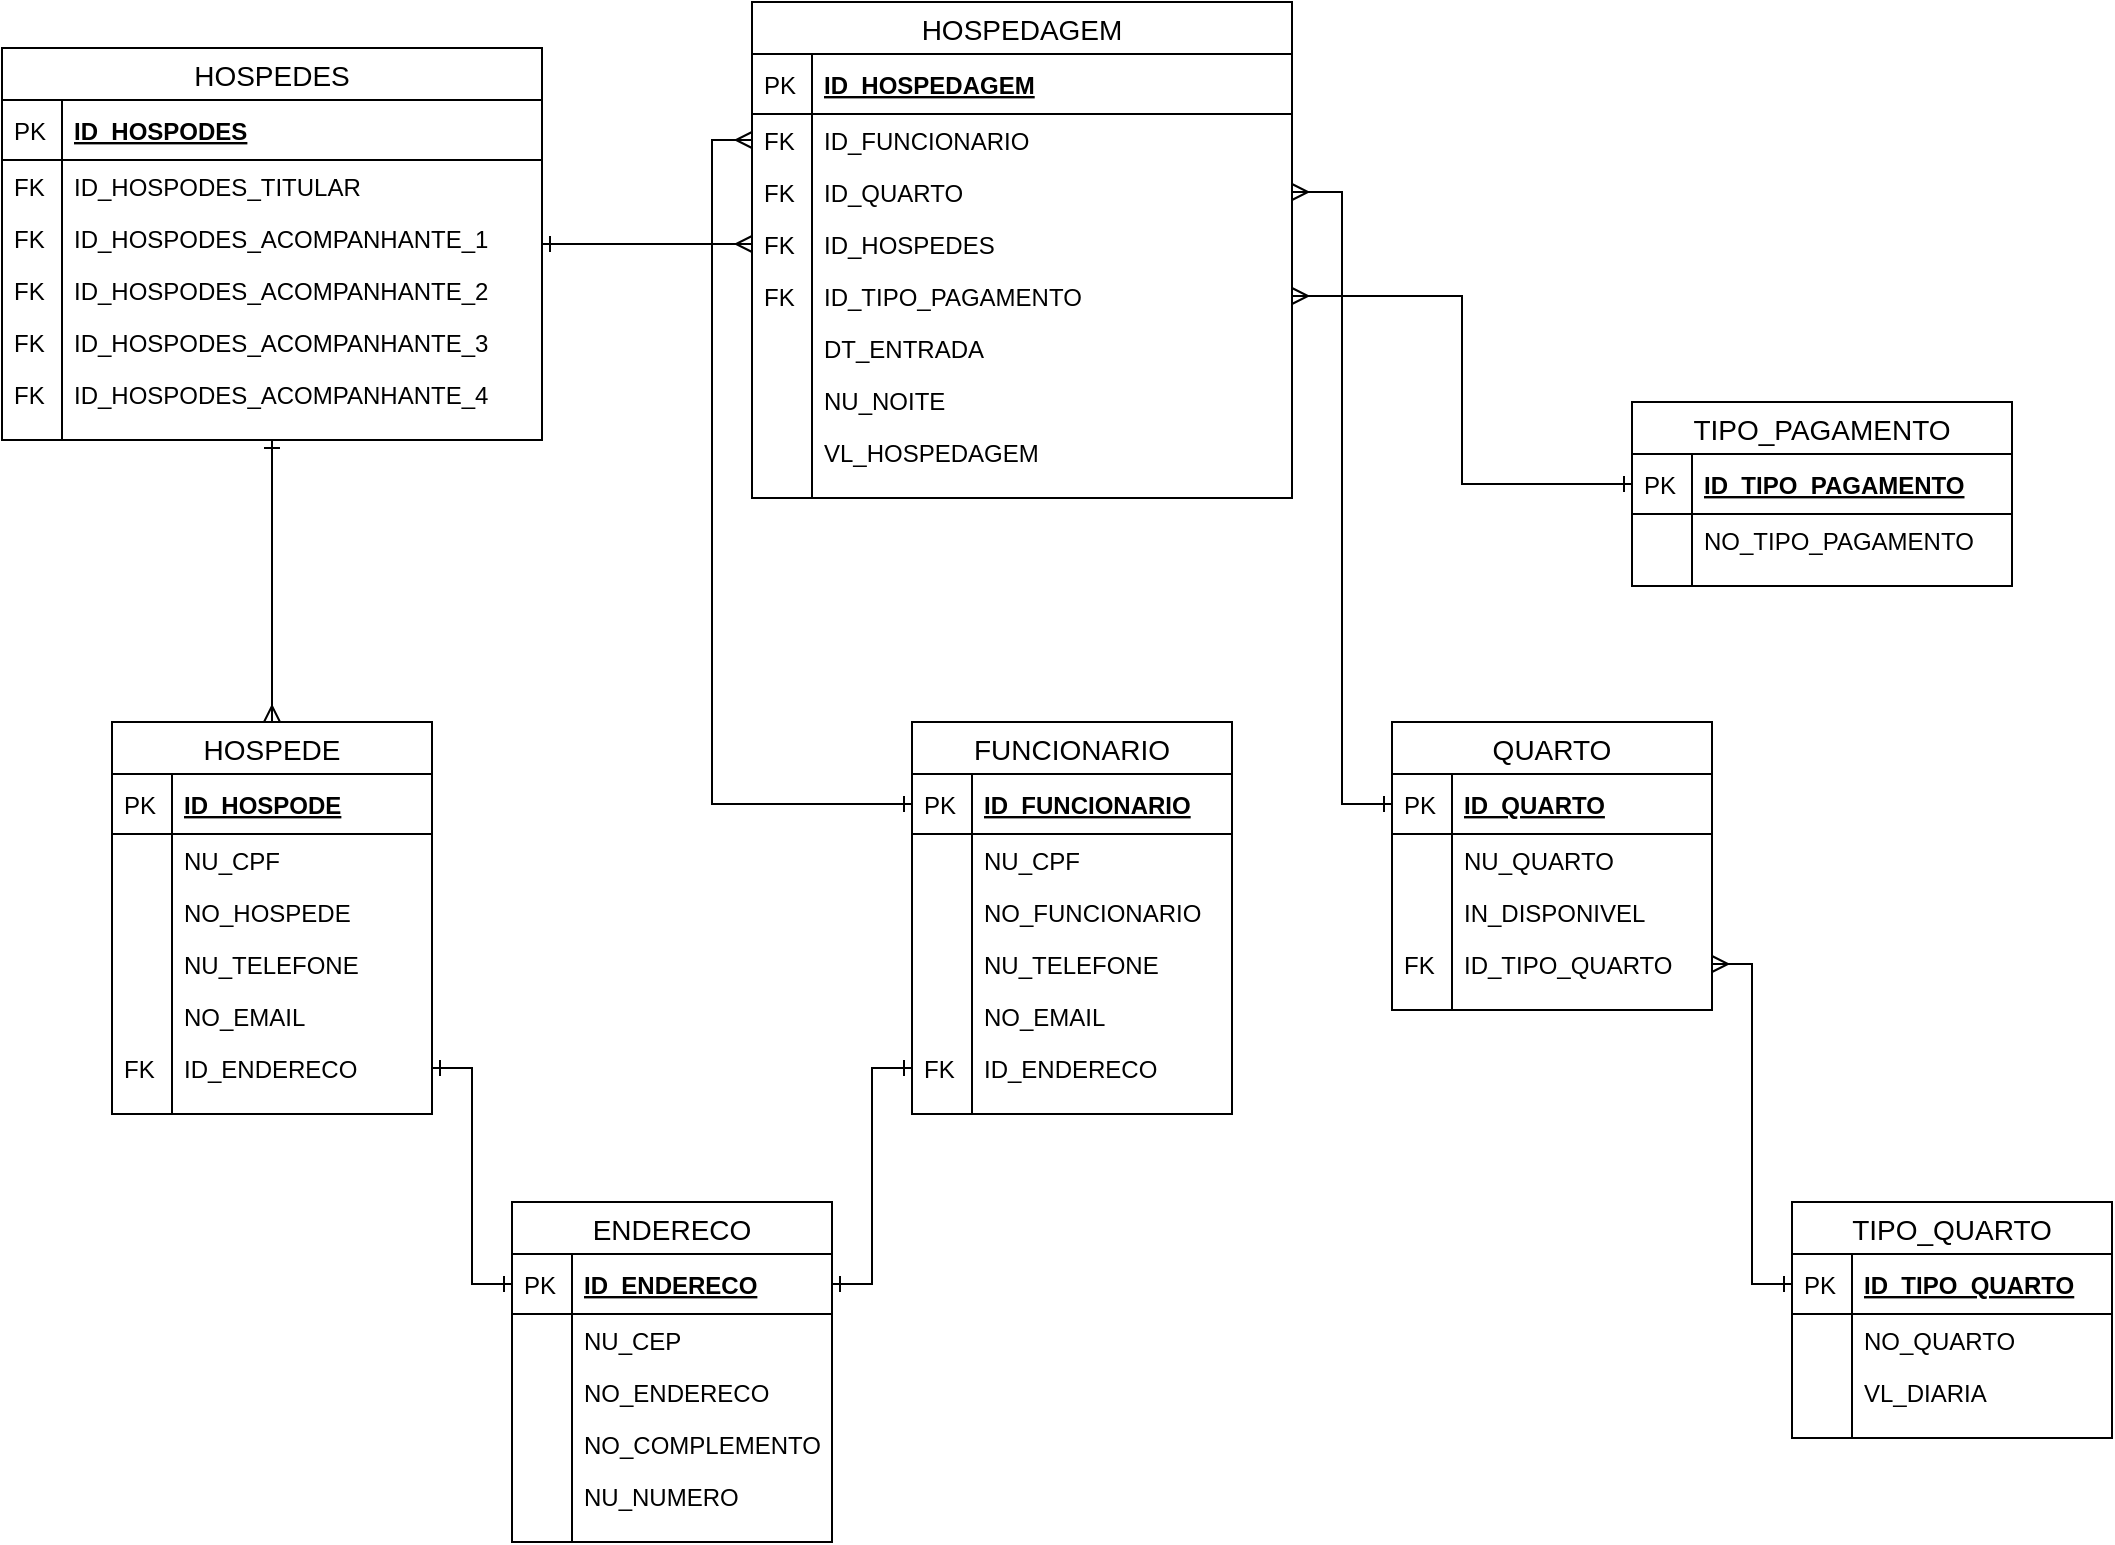 <mxfile version="13.0.3" type="device"><diagram id="HVE3qdE3xw3z9LA82dZa" name="Page-1"><mxGraphModel dx="1736" dy="928" grid="1" gridSize="10" guides="1" tooltips="1" connect="1" arrows="1" fold="1" page="1" pageScale="1" pageWidth="850" pageHeight="1100" math="0" shadow="0"><root><mxCell id="0"/><mxCell id="1" parent="0"/><mxCell id="iO3ASUGDm-FkQoOkKTJj-44" style="edgeStyle=orthogonalEdgeStyle;rounded=0;orthogonalLoop=1;jettySize=auto;html=1;entryX=0;entryY=0.5;entryDx=0;entryDy=0;startArrow=ERone;startFill=0;endArrow=ERone;endFill=0;" edge="1" parent="1" source="iO3ASUGDm-FkQoOkKTJj-10" target="iO3ASUGDm-FkQoOkKTJj-32"><mxGeometry relative="1" as="geometry"/></mxCell><mxCell id="iO3ASUGDm-FkQoOkKTJj-45" style="edgeStyle=orthogonalEdgeStyle;rounded=0;orthogonalLoop=1;jettySize=auto;html=1;entryX=1;entryY=0.5;entryDx=0;entryDy=0;startArrow=ERone;startFill=0;endArrow=ERone;endFill=0;" edge="1" parent="1" source="iO3ASUGDm-FkQoOkKTJj-23" target="iO3ASUGDm-FkQoOkKTJj-32"><mxGeometry relative="1" as="geometry"/></mxCell><mxCell id="iO3ASUGDm-FkQoOkKTJj-66" style="edgeStyle=orthogonalEdgeStyle;rounded=0;orthogonalLoop=1;jettySize=auto;html=1;entryX=1;entryY=0.5;entryDx=0;entryDy=0;startArrow=ERone;startFill=0;endArrow=ERmany;endFill=0;" edge="1" parent="1" source="iO3ASUGDm-FkQoOkKTJj-58" target="iO3ASUGDm-FkQoOkKTJj-53"><mxGeometry relative="1" as="geometry"/></mxCell><mxCell id="iO3ASUGDm-FkQoOkKTJj-114" style="edgeStyle=orthogonalEdgeStyle;rounded=0;orthogonalLoop=1;jettySize=auto;html=1;entryX=1;entryY=0.5;entryDx=0;entryDy=0;startArrow=ERone;startFill=0;endArrow=ERmany;endFill=0;" edge="1" parent="1" source="iO3ASUGDm-FkQoOkKTJj-68" target="iO3ASUGDm-FkQoOkKTJj-102"><mxGeometry relative="1" as="geometry"/></mxCell><mxCell id="iO3ASUGDm-FkQoOkKTJj-115" style="edgeStyle=orthogonalEdgeStyle;rounded=0;orthogonalLoop=1;jettySize=auto;html=1;entryX=1;entryY=0.5;entryDx=0;entryDy=0;startArrow=ERone;startFill=0;endArrow=ERmany;endFill=0;" edge="1" parent="1" source="iO3ASUGDm-FkQoOkKTJj-47" target="iO3ASUGDm-FkQoOkKTJj-98"><mxGeometry relative="1" as="geometry"/></mxCell><mxCell id="iO3ASUGDm-FkQoOkKTJj-116" style="edgeStyle=orthogonalEdgeStyle;rounded=0;orthogonalLoop=1;jettySize=auto;html=1;entryX=0;entryY=0.5;entryDx=0;entryDy=0;startArrow=ERone;startFill=0;endArrow=ERmany;endFill=0;" edge="1" parent="1" source="iO3ASUGDm-FkQoOkKTJj-15" target="iO3ASUGDm-FkQoOkKTJj-96"><mxGeometry relative="1" as="geometry"/></mxCell><mxCell id="iO3ASUGDm-FkQoOkKTJj-118" style="edgeStyle=orthogonalEdgeStyle;rounded=0;orthogonalLoop=1;jettySize=auto;html=1;entryX=0.5;entryY=0;entryDx=0;entryDy=0;startArrow=ERone;startFill=0;endArrow=ERmany;endFill=0;" edge="1" parent="1" source="iO3ASUGDm-FkQoOkKTJj-76" target="iO3ASUGDm-FkQoOkKTJj-1"><mxGeometry relative="1" as="geometry"/></mxCell><mxCell id="iO3ASUGDm-FkQoOkKTJj-119" style="edgeStyle=orthogonalEdgeStyle;rounded=0;orthogonalLoop=1;jettySize=auto;html=1;entryX=0;entryY=0.5;entryDx=0;entryDy=0;startArrow=ERone;startFill=0;endArrow=ERmany;endFill=0;" edge="1" parent="1" source="iO3ASUGDm-FkQoOkKTJj-76" target="iO3ASUGDm-FkQoOkKTJj-100"><mxGeometry relative="1" as="geometry"/></mxCell><mxCell id="iO3ASUGDm-FkQoOkKTJj-1" value="HOSPEDE" style="swimlane;fontStyle=0;childLayout=stackLayout;horizontal=1;startSize=26;horizontalStack=0;resizeParent=1;resizeParentMax=0;resizeLast=0;collapsible=1;marginBottom=0;align=center;fontSize=14;" vertex="1" parent="1"><mxGeometry x="160" y="440" width="160" height="196" as="geometry"/></mxCell><mxCell id="iO3ASUGDm-FkQoOkKTJj-2" value="ID_HOSPODE" style="shape=partialRectangle;top=0;left=0;right=0;bottom=1;align=left;verticalAlign=middle;fillColor=none;spacingLeft=34;spacingRight=4;overflow=hidden;rotatable=0;points=[[0,0.5],[1,0.5]];portConstraint=eastwest;dropTarget=0;fontStyle=5;fontSize=12;" vertex="1" parent="iO3ASUGDm-FkQoOkKTJj-1"><mxGeometry y="26" width="160" height="30" as="geometry"/></mxCell><mxCell id="iO3ASUGDm-FkQoOkKTJj-3" value="PK" style="shape=partialRectangle;top=0;left=0;bottom=0;fillColor=none;align=left;verticalAlign=middle;spacingLeft=4;spacingRight=4;overflow=hidden;rotatable=0;points=[];portConstraint=eastwest;part=1;fontSize=12;" vertex="1" connectable="0" parent="iO3ASUGDm-FkQoOkKTJj-2"><mxGeometry width="30" height="30" as="geometry"/></mxCell><mxCell id="iO3ASUGDm-FkQoOkKTJj-4" value="NU_CPF" style="shape=partialRectangle;top=0;left=0;right=0;bottom=0;align=left;verticalAlign=top;fillColor=none;spacingLeft=34;spacingRight=4;overflow=hidden;rotatable=0;points=[[0,0.5],[1,0.5]];portConstraint=eastwest;dropTarget=0;fontSize=12;" vertex="1" parent="iO3ASUGDm-FkQoOkKTJj-1"><mxGeometry y="56" width="160" height="26" as="geometry"/></mxCell><mxCell id="iO3ASUGDm-FkQoOkKTJj-5" value="" style="shape=partialRectangle;top=0;left=0;bottom=0;fillColor=none;align=left;verticalAlign=top;spacingLeft=4;spacingRight=4;overflow=hidden;rotatable=0;points=[];portConstraint=eastwest;part=1;fontSize=12;" vertex="1" connectable="0" parent="iO3ASUGDm-FkQoOkKTJj-4"><mxGeometry width="30" height="26" as="geometry"/></mxCell><mxCell id="iO3ASUGDm-FkQoOkKTJj-6" value="NO_HOSPEDE" style="shape=partialRectangle;top=0;left=0;right=0;bottom=0;align=left;verticalAlign=top;fillColor=none;spacingLeft=34;spacingRight=4;overflow=hidden;rotatable=0;points=[[0,0.5],[1,0.5]];portConstraint=eastwest;dropTarget=0;fontSize=12;" vertex="1" parent="iO3ASUGDm-FkQoOkKTJj-1"><mxGeometry y="82" width="160" height="26" as="geometry"/></mxCell><mxCell id="iO3ASUGDm-FkQoOkKTJj-7" value="" style="shape=partialRectangle;top=0;left=0;bottom=0;fillColor=none;align=left;verticalAlign=top;spacingLeft=4;spacingRight=4;overflow=hidden;rotatable=0;points=[];portConstraint=eastwest;part=1;fontSize=12;" vertex="1" connectable="0" parent="iO3ASUGDm-FkQoOkKTJj-6"><mxGeometry width="30" height="26" as="geometry"/></mxCell><mxCell id="iO3ASUGDm-FkQoOkKTJj-29" value="NU_TELEFONE" style="shape=partialRectangle;top=0;left=0;right=0;bottom=0;align=left;verticalAlign=top;fillColor=none;spacingLeft=34;spacingRight=4;overflow=hidden;rotatable=0;points=[[0,0.5],[1,0.5]];portConstraint=eastwest;dropTarget=0;fontSize=12;" vertex="1" parent="iO3ASUGDm-FkQoOkKTJj-1"><mxGeometry y="108" width="160" height="26" as="geometry"/></mxCell><mxCell id="iO3ASUGDm-FkQoOkKTJj-30" value="" style="shape=partialRectangle;top=0;left=0;bottom=0;fillColor=none;align=left;verticalAlign=top;spacingLeft=4;spacingRight=4;overflow=hidden;rotatable=0;points=[];portConstraint=eastwest;part=1;fontSize=12;" vertex="1" connectable="0" parent="iO3ASUGDm-FkQoOkKTJj-29"><mxGeometry width="30" height="26" as="geometry"/></mxCell><mxCell id="TRBz-5gG5dwXx5Vcr6Ji-63" value="NO_EMAIL&#10;" style="shape=partialRectangle;top=0;left=0;right=0;bottom=0;align=left;verticalAlign=top;fillColor=none;spacingLeft=34;spacingRight=4;overflow=hidden;rotatable=0;points=[[0,0.5],[1,0.5]];portConstraint=eastwest;dropTarget=0;fontSize=12;" parent="iO3ASUGDm-FkQoOkKTJj-1" vertex="1"><mxGeometry y="134" width="160" height="26" as="geometry"/></mxCell><mxCell id="TRBz-5gG5dwXx5Vcr6Ji-64" value="" style="shape=partialRectangle;top=0;left=0;bottom=0;fillColor=none;align=left;verticalAlign=top;spacingLeft=4;spacingRight=4;overflow=hidden;rotatable=0;points=[];portConstraint=eastwest;part=1;fontSize=12;" parent="TRBz-5gG5dwXx5Vcr6Ji-63" vertex="1" connectable="0"><mxGeometry width="30" height="26" as="geometry"/></mxCell><mxCell id="iO3ASUGDm-FkQoOkKTJj-10" value="ID_ENDERECO" style="shape=partialRectangle;top=0;left=0;right=0;bottom=0;align=left;verticalAlign=top;fillColor=none;spacingLeft=34;spacingRight=4;overflow=hidden;rotatable=0;points=[[0,0.5],[1,0.5]];portConstraint=eastwest;dropTarget=0;fontSize=12;" vertex="1" parent="iO3ASUGDm-FkQoOkKTJj-1"><mxGeometry y="160" width="160" height="26" as="geometry"/></mxCell><mxCell id="iO3ASUGDm-FkQoOkKTJj-11" value="FK" style="shape=partialRectangle;top=0;left=0;bottom=0;fillColor=none;align=left;verticalAlign=top;spacingLeft=4;spacingRight=4;overflow=hidden;rotatable=0;points=[];portConstraint=eastwest;part=1;fontSize=12;" vertex="1" connectable="0" parent="iO3ASUGDm-FkQoOkKTJj-10"><mxGeometry width="30" height="26" as="geometry"/></mxCell><mxCell id="iO3ASUGDm-FkQoOkKTJj-12" value="" style="shape=partialRectangle;top=0;left=0;right=0;bottom=0;align=left;verticalAlign=top;fillColor=none;spacingLeft=34;spacingRight=4;overflow=hidden;rotatable=0;points=[[0,0.5],[1,0.5]];portConstraint=eastwest;dropTarget=0;fontSize=12;" vertex="1" parent="iO3ASUGDm-FkQoOkKTJj-1"><mxGeometry y="186" width="160" height="10" as="geometry"/></mxCell><mxCell id="iO3ASUGDm-FkQoOkKTJj-13" value="" style="shape=partialRectangle;top=0;left=0;bottom=0;fillColor=none;align=left;verticalAlign=top;spacingLeft=4;spacingRight=4;overflow=hidden;rotatable=0;points=[];portConstraint=eastwest;part=1;fontSize=12;" vertex="1" connectable="0" parent="iO3ASUGDm-FkQoOkKTJj-12"><mxGeometry width="30" height="10" as="geometry"/></mxCell><mxCell id="iO3ASUGDm-FkQoOkKTJj-31" value="ENDERECO" style="swimlane;fontStyle=0;childLayout=stackLayout;horizontal=1;startSize=26;horizontalStack=0;resizeParent=1;resizeParentMax=0;resizeLast=0;collapsible=1;marginBottom=0;align=center;fontSize=14;" vertex="1" parent="1"><mxGeometry x="360" y="680" width="160" height="170" as="geometry"/></mxCell><mxCell id="iO3ASUGDm-FkQoOkKTJj-32" value="ID_ENDERECO" style="shape=partialRectangle;top=0;left=0;right=0;bottom=1;align=left;verticalAlign=middle;fillColor=none;spacingLeft=34;spacingRight=4;overflow=hidden;rotatable=0;points=[[0,0.5],[1,0.5]];portConstraint=eastwest;dropTarget=0;fontStyle=5;fontSize=12;" vertex="1" parent="iO3ASUGDm-FkQoOkKTJj-31"><mxGeometry y="26" width="160" height="30" as="geometry"/></mxCell><mxCell id="iO3ASUGDm-FkQoOkKTJj-33" value="PK" style="shape=partialRectangle;top=0;left=0;bottom=0;fillColor=none;align=left;verticalAlign=middle;spacingLeft=4;spacingRight=4;overflow=hidden;rotatable=0;points=[];portConstraint=eastwest;part=1;fontSize=12;" vertex="1" connectable="0" parent="iO3ASUGDm-FkQoOkKTJj-32"><mxGeometry width="30" height="30" as="geometry"/></mxCell><mxCell id="iO3ASUGDm-FkQoOkKTJj-34" value="NU_CEP" style="shape=partialRectangle;top=0;left=0;right=0;bottom=0;align=left;verticalAlign=top;fillColor=none;spacingLeft=34;spacingRight=4;overflow=hidden;rotatable=0;points=[[0,0.5],[1,0.5]];portConstraint=eastwest;dropTarget=0;fontSize=12;" vertex="1" parent="iO3ASUGDm-FkQoOkKTJj-31"><mxGeometry y="56" width="160" height="26" as="geometry"/></mxCell><mxCell id="iO3ASUGDm-FkQoOkKTJj-35" value="" style="shape=partialRectangle;top=0;left=0;bottom=0;fillColor=none;align=left;verticalAlign=top;spacingLeft=4;spacingRight=4;overflow=hidden;rotatable=0;points=[];portConstraint=eastwest;part=1;fontSize=12;" vertex="1" connectable="0" parent="iO3ASUGDm-FkQoOkKTJj-34"><mxGeometry width="30" height="26" as="geometry"/></mxCell><mxCell id="iO3ASUGDm-FkQoOkKTJj-36" value="NO_ENDERECO" style="shape=partialRectangle;top=0;left=0;right=0;bottom=0;align=left;verticalAlign=top;fillColor=none;spacingLeft=34;spacingRight=4;overflow=hidden;rotatable=0;points=[[0,0.5],[1,0.5]];portConstraint=eastwest;dropTarget=0;fontSize=12;" vertex="1" parent="iO3ASUGDm-FkQoOkKTJj-31"><mxGeometry y="82" width="160" height="26" as="geometry"/></mxCell><mxCell id="iO3ASUGDm-FkQoOkKTJj-37" value="" style="shape=partialRectangle;top=0;left=0;bottom=0;fillColor=none;align=left;verticalAlign=top;spacingLeft=4;spacingRight=4;overflow=hidden;rotatable=0;points=[];portConstraint=eastwest;part=1;fontSize=12;" vertex="1" connectable="0" parent="iO3ASUGDm-FkQoOkKTJj-36"><mxGeometry width="30" height="26" as="geometry"/></mxCell><mxCell id="iO3ASUGDm-FkQoOkKTJj-38" value="NO_COMPLEMENTO" style="shape=partialRectangle;top=0;left=0;right=0;bottom=0;align=left;verticalAlign=top;fillColor=none;spacingLeft=34;spacingRight=4;overflow=hidden;rotatable=0;points=[[0,0.5],[1,0.5]];portConstraint=eastwest;dropTarget=0;fontSize=12;" vertex="1" parent="iO3ASUGDm-FkQoOkKTJj-31"><mxGeometry y="108" width="160" height="26" as="geometry"/></mxCell><mxCell id="iO3ASUGDm-FkQoOkKTJj-39" value="" style="shape=partialRectangle;top=0;left=0;bottom=0;fillColor=none;align=left;verticalAlign=top;spacingLeft=4;spacingRight=4;overflow=hidden;rotatable=0;points=[];portConstraint=eastwest;part=1;fontSize=12;" vertex="1" connectable="0" parent="iO3ASUGDm-FkQoOkKTJj-38"><mxGeometry width="30" height="26" as="geometry"/></mxCell><mxCell id="iO3ASUGDm-FkQoOkKTJj-40" value="NU_NUMERO" style="shape=partialRectangle;top=0;left=0;right=0;bottom=0;align=left;verticalAlign=top;fillColor=none;spacingLeft=34;spacingRight=4;overflow=hidden;rotatable=0;points=[[0,0.5],[1,0.5]];portConstraint=eastwest;dropTarget=0;fontSize=12;" vertex="1" parent="iO3ASUGDm-FkQoOkKTJj-31"><mxGeometry y="134" width="160" height="26" as="geometry"/></mxCell><mxCell id="iO3ASUGDm-FkQoOkKTJj-41" value="" style="shape=partialRectangle;top=0;left=0;bottom=0;fillColor=none;align=left;verticalAlign=top;spacingLeft=4;spacingRight=4;overflow=hidden;rotatable=0;points=[];portConstraint=eastwest;part=1;fontSize=12;" vertex="1" connectable="0" parent="iO3ASUGDm-FkQoOkKTJj-40"><mxGeometry width="30" height="26" as="geometry"/></mxCell><mxCell id="iO3ASUGDm-FkQoOkKTJj-42" value="" style="shape=partialRectangle;top=0;left=0;right=0;bottom=0;align=left;verticalAlign=top;fillColor=none;spacingLeft=34;spacingRight=4;overflow=hidden;rotatable=0;points=[[0,0.5],[1,0.5]];portConstraint=eastwest;dropTarget=0;fontSize=12;" vertex="1" parent="iO3ASUGDm-FkQoOkKTJj-31"><mxGeometry y="160" width="160" height="10" as="geometry"/></mxCell><mxCell id="iO3ASUGDm-FkQoOkKTJj-43" value="" style="shape=partialRectangle;top=0;left=0;bottom=0;fillColor=none;align=left;verticalAlign=top;spacingLeft=4;spacingRight=4;overflow=hidden;rotatable=0;points=[];portConstraint=eastwest;part=1;fontSize=12;" vertex="1" connectable="0" parent="iO3ASUGDm-FkQoOkKTJj-42"><mxGeometry width="30" height="10" as="geometry"/></mxCell><mxCell id="iO3ASUGDm-FkQoOkKTJj-14" value="FUNCIONARIO" style="swimlane;fontStyle=0;childLayout=stackLayout;horizontal=1;startSize=26;horizontalStack=0;resizeParent=1;resizeParentMax=0;resizeLast=0;collapsible=1;marginBottom=0;align=center;fontSize=14;" vertex="1" parent="1"><mxGeometry x="560" y="440" width="160" height="196" as="geometry"/></mxCell><mxCell id="iO3ASUGDm-FkQoOkKTJj-15" value="ID_FUNCIONARIO" style="shape=partialRectangle;top=0;left=0;right=0;bottom=1;align=left;verticalAlign=middle;fillColor=none;spacingLeft=34;spacingRight=4;overflow=hidden;rotatable=0;points=[[0,0.5],[1,0.5]];portConstraint=eastwest;dropTarget=0;fontStyle=5;fontSize=12;" vertex="1" parent="iO3ASUGDm-FkQoOkKTJj-14"><mxGeometry y="26" width="160" height="30" as="geometry"/></mxCell><mxCell id="iO3ASUGDm-FkQoOkKTJj-16" value="PK" style="shape=partialRectangle;top=0;left=0;bottom=0;fillColor=none;align=left;verticalAlign=middle;spacingLeft=4;spacingRight=4;overflow=hidden;rotatable=0;points=[];portConstraint=eastwest;part=1;fontSize=12;" vertex="1" connectable="0" parent="iO3ASUGDm-FkQoOkKTJj-15"><mxGeometry width="30" height="30" as="geometry"/></mxCell><mxCell id="iO3ASUGDm-FkQoOkKTJj-17" value="NU_CPF" style="shape=partialRectangle;top=0;left=0;right=0;bottom=0;align=left;verticalAlign=top;fillColor=none;spacingLeft=34;spacingRight=4;overflow=hidden;rotatable=0;points=[[0,0.5],[1,0.5]];portConstraint=eastwest;dropTarget=0;fontSize=12;" vertex="1" parent="iO3ASUGDm-FkQoOkKTJj-14"><mxGeometry y="56" width="160" height="26" as="geometry"/></mxCell><mxCell id="iO3ASUGDm-FkQoOkKTJj-18" value="" style="shape=partialRectangle;top=0;left=0;bottom=0;fillColor=none;align=left;verticalAlign=top;spacingLeft=4;spacingRight=4;overflow=hidden;rotatable=0;points=[];portConstraint=eastwest;part=1;fontSize=12;" vertex="1" connectable="0" parent="iO3ASUGDm-FkQoOkKTJj-17"><mxGeometry width="30" height="26" as="geometry"/></mxCell><mxCell id="iO3ASUGDm-FkQoOkKTJj-19" value="NO_FUNCIONARIO" style="shape=partialRectangle;top=0;left=0;right=0;bottom=0;align=left;verticalAlign=top;fillColor=none;spacingLeft=34;spacingRight=4;overflow=hidden;rotatable=0;points=[[0,0.5],[1,0.5]];portConstraint=eastwest;dropTarget=0;fontSize=12;" vertex="1" parent="iO3ASUGDm-FkQoOkKTJj-14"><mxGeometry y="82" width="160" height="26" as="geometry"/></mxCell><mxCell id="iO3ASUGDm-FkQoOkKTJj-20" value="" style="shape=partialRectangle;top=0;left=0;bottom=0;fillColor=none;align=left;verticalAlign=top;spacingLeft=4;spacingRight=4;overflow=hidden;rotatable=0;points=[];portConstraint=eastwest;part=1;fontSize=12;" vertex="1" connectable="0" parent="iO3ASUGDm-FkQoOkKTJj-19"><mxGeometry width="30" height="26" as="geometry"/></mxCell><mxCell id="TRBz-5gG5dwXx5Vcr6Ji-61" value="NU_TELEFONE" style="shape=partialRectangle;top=0;left=0;right=0;bottom=0;align=left;verticalAlign=top;fillColor=none;spacingLeft=34;spacingRight=4;overflow=hidden;rotatable=0;points=[[0,0.5],[1,0.5]];portConstraint=eastwest;dropTarget=0;fontSize=12;" parent="iO3ASUGDm-FkQoOkKTJj-14" vertex="1"><mxGeometry y="108" width="160" height="26" as="geometry"/></mxCell><mxCell id="TRBz-5gG5dwXx5Vcr6Ji-62" value="" style="shape=partialRectangle;top=0;left=0;bottom=0;fillColor=none;align=left;verticalAlign=top;spacingLeft=4;spacingRight=4;overflow=hidden;rotatable=0;points=[];portConstraint=eastwest;part=1;fontSize=12;" parent="TRBz-5gG5dwXx5Vcr6Ji-61" vertex="1" connectable="0"><mxGeometry width="30" height="26" as="geometry"/></mxCell><mxCell id="iO3ASUGDm-FkQoOkKTJj-27" value="NO_EMAIL&#10;" style="shape=partialRectangle;top=0;left=0;right=0;bottom=0;align=left;verticalAlign=top;fillColor=none;spacingLeft=34;spacingRight=4;overflow=hidden;rotatable=0;points=[[0,0.5],[1,0.5]];portConstraint=eastwest;dropTarget=0;fontSize=12;" vertex="1" parent="iO3ASUGDm-FkQoOkKTJj-14"><mxGeometry y="134" width="160" height="26" as="geometry"/></mxCell><mxCell id="iO3ASUGDm-FkQoOkKTJj-28" value="" style="shape=partialRectangle;top=0;left=0;bottom=0;fillColor=none;align=left;verticalAlign=top;spacingLeft=4;spacingRight=4;overflow=hidden;rotatable=0;points=[];portConstraint=eastwest;part=1;fontSize=12;" vertex="1" connectable="0" parent="iO3ASUGDm-FkQoOkKTJj-27"><mxGeometry width="30" height="26" as="geometry"/></mxCell><mxCell id="iO3ASUGDm-FkQoOkKTJj-23" value="ID_ENDERECO" style="shape=partialRectangle;top=0;left=0;right=0;bottom=0;align=left;verticalAlign=top;fillColor=none;spacingLeft=34;spacingRight=4;overflow=hidden;rotatable=0;points=[[0,0.5],[1,0.5]];portConstraint=eastwest;dropTarget=0;fontSize=12;" vertex="1" parent="iO3ASUGDm-FkQoOkKTJj-14"><mxGeometry y="160" width="160" height="26" as="geometry"/></mxCell><mxCell id="iO3ASUGDm-FkQoOkKTJj-24" value="FK" style="shape=partialRectangle;top=0;left=0;bottom=0;fillColor=none;align=left;verticalAlign=top;spacingLeft=4;spacingRight=4;overflow=hidden;rotatable=0;points=[];portConstraint=eastwest;part=1;fontSize=12;" vertex="1" connectable="0" parent="iO3ASUGDm-FkQoOkKTJj-23"><mxGeometry width="30" height="26" as="geometry"/></mxCell><mxCell id="iO3ASUGDm-FkQoOkKTJj-25" value="" style="shape=partialRectangle;top=0;left=0;right=0;bottom=0;align=left;verticalAlign=top;fillColor=none;spacingLeft=34;spacingRight=4;overflow=hidden;rotatable=0;points=[[0,0.5],[1,0.5]];portConstraint=eastwest;dropTarget=0;fontSize=12;" vertex="1" parent="iO3ASUGDm-FkQoOkKTJj-14"><mxGeometry y="186" width="160" height="10" as="geometry"/></mxCell><mxCell id="iO3ASUGDm-FkQoOkKTJj-26" value="" style="shape=partialRectangle;top=0;left=0;bottom=0;fillColor=none;align=left;verticalAlign=top;spacingLeft=4;spacingRight=4;overflow=hidden;rotatable=0;points=[];portConstraint=eastwest;part=1;fontSize=12;" vertex="1" connectable="0" parent="iO3ASUGDm-FkQoOkKTJj-25"><mxGeometry width="30" height="10" as="geometry"/></mxCell><mxCell id="iO3ASUGDm-FkQoOkKTJj-46" value="QUARTO" style="swimlane;fontStyle=0;childLayout=stackLayout;horizontal=1;startSize=26;horizontalStack=0;resizeParent=1;resizeParentMax=0;resizeLast=0;collapsible=1;marginBottom=0;align=center;fontSize=14;" vertex="1" parent="1"><mxGeometry x="800" y="440" width="160" height="144" as="geometry"/></mxCell><mxCell id="iO3ASUGDm-FkQoOkKTJj-47" value="ID_QUARTO" style="shape=partialRectangle;top=0;left=0;right=0;bottom=1;align=left;verticalAlign=middle;fillColor=none;spacingLeft=34;spacingRight=4;overflow=hidden;rotatable=0;points=[[0,0.5],[1,0.5]];portConstraint=eastwest;dropTarget=0;fontStyle=5;fontSize=12;" vertex="1" parent="iO3ASUGDm-FkQoOkKTJj-46"><mxGeometry y="26" width="160" height="30" as="geometry"/></mxCell><mxCell id="iO3ASUGDm-FkQoOkKTJj-48" value="PK" style="shape=partialRectangle;top=0;left=0;bottom=0;fillColor=none;align=left;verticalAlign=middle;spacingLeft=4;spacingRight=4;overflow=hidden;rotatable=0;points=[];portConstraint=eastwest;part=1;fontSize=12;" vertex="1" connectable="0" parent="iO3ASUGDm-FkQoOkKTJj-47"><mxGeometry width="30" height="30" as="geometry"/></mxCell><mxCell id="iO3ASUGDm-FkQoOkKTJj-49" value="NU_QUARTO" style="shape=partialRectangle;top=0;left=0;right=0;bottom=0;align=left;verticalAlign=top;fillColor=none;spacingLeft=34;spacingRight=4;overflow=hidden;rotatable=0;points=[[0,0.5],[1,0.5]];portConstraint=eastwest;dropTarget=0;fontSize=12;" vertex="1" parent="iO3ASUGDm-FkQoOkKTJj-46"><mxGeometry y="56" width="160" height="26" as="geometry"/></mxCell><mxCell id="iO3ASUGDm-FkQoOkKTJj-50" value="" style="shape=partialRectangle;top=0;left=0;bottom=0;fillColor=none;align=left;verticalAlign=top;spacingLeft=4;spacingRight=4;overflow=hidden;rotatable=0;points=[];portConstraint=eastwest;part=1;fontSize=12;" vertex="1" connectable="0" parent="iO3ASUGDm-FkQoOkKTJj-49"><mxGeometry width="30" height="26" as="geometry"/></mxCell><mxCell id="iO3ASUGDm-FkQoOkKTJj-51" value="IN_DISPONIVEL" style="shape=partialRectangle;top=0;left=0;right=0;bottom=0;align=left;verticalAlign=top;fillColor=none;spacingLeft=34;spacingRight=4;overflow=hidden;rotatable=0;points=[[0,0.5],[1,0.5]];portConstraint=eastwest;dropTarget=0;fontSize=12;" vertex="1" parent="iO3ASUGDm-FkQoOkKTJj-46"><mxGeometry y="82" width="160" height="26" as="geometry"/></mxCell><mxCell id="iO3ASUGDm-FkQoOkKTJj-52" value="" style="shape=partialRectangle;top=0;left=0;bottom=0;fillColor=none;align=left;verticalAlign=top;spacingLeft=4;spacingRight=4;overflow=hidden;rotatable=0;points=[];portConstraint=eastwest;part=1;fontSize=12;" vertex="1" connectable="0" parent="iO3ASUGDm-FkQoOkKTJj-51"><mxGeometry width="30" height="26" as="geometry"/></mxCell><mxCell id="iO3ASUGDm-FkQoOkKTJj-53" value="ID_TIPO_QUARTO" style="shape=partialRectangle;top=0;left=0;right=0;bottom=0;align=left;verticalAlign=top;fillColor=none;spacingLeft=34;spacingRight=4;overflow=hidden;rotatable=0;points=[[0,0.5],[1,0.5]];portConstraint=eastwest;dropTarget=0;fontSize=12;" vertex="1" parent="iO3ASUGDm-FkQoOkKTJj-46"><mxGeometry y="108" width="160" height="26" as="geometry"/></mxCell><mxCell id="iO3ASUGDm-FkQoOkKTJj-54" value="FK" style="shape=partialRectangle;top=0;left=0;bottom=0;fillColor=none;align=left;verticalAlign=top;spacingLeft=4;spacingRight=4;overflow=hidden;rotatable=0;points=[];portConstraint=eastwest;part=1;fontSize=12;" vertex="1" connectable="0" parent="iO3ASUGDm-FkQoOkKTJj-53"><mxGeometry width="30" height="26" as="geometry"/></mxCell><mxCell id="iO3ASUGDm-FkQoOkKTJj-55" value="" style="shape=partialRectangle;top=0;left=0;right=0;bottom=0;align=left;verticalAlign=top;fillColor=none;spacingLeft=34;spacingRight=4;overflow=hidden;rotatable=0;points=[[0,0.5],[1,0.5]];portConstraint=eastwest;dropTarget=0;fontSize=12;" vertex="1" parent="iO3ASUGDm-FkQoOkKTJj-46"><mxGeometry y="134" width="160" height="10" as="geometry"/></mxCell><mxCell id="iO3ASUGDm-FkQoOkKTJj-56" value="" style="shape=partialRectangle;top=0;left=0;bottom=0;fillColor=none;align=left;verticalAlign=top;spacingLeft=4;spacingRight=4;overflow=hidden;rotatable=0;points=[];portConstraint=eastwest;part=1;fontSize=12;" vertex="1" connectable="0" parent="iO3ASUGDm-FkQoOkKTJj-55"><mxGeometry width="30" height="10" as="geometry"/></mxCell><mxCell id="iO3ASUGDm-FkQoOkKTJj-57" value="TIPO_QUARTO" style="swimlane;fontStyle=0;childLayout=stackLayout;horizontal=1;startSize=26;horizontalStack=0;resizeParent=1;resizeParentMax=0;resizeLast=0;collapsible=1;marginBottom=0;align=center;fontSize=14;" vertex="1" parent="1"><mxGeometry x="1000" y="680" width="160" height="118" as="geometry"/></mxCell><mxCell id="iO3ASUGDm-FkQoOkKTJj-58" value="ID_TIPO_QUARTO" style="shape=partialRectangle;top=0;left=0;right=0;bottom=1;align=left;verticalAlign=middle;fillColor=none;spacingLeft=34;spacingRight=4;overflow=hidden;rotatable=0;points=[[0,0.5],[1,0.5]];portConstraint=eastwest;dropTarget=0;fontStyle=5;fontSize=12;" vertex="1" parent="iO3ASUGDm-FkQoOkKTJj-57"><mxGeometry y="26" width="160" height="30" as="geometry"/></mxCell><mxCell id="iO3ASUGDm-FkQoOkKTJj-59" value="PK" style="shape=partialRectangle;top=0;left=0;bottom=0;fillColor=none;align=left;verticalAlign=middle;spacingLeft=4;spacingRight=4;overflow=hidden;rotatable=0;points=[];portConstraint=eastwest;part=1;fontSize=12;" vertex="1" connectable="0" parent="iO3ASUGDm-FkQoOkKTJj-58"><mxGeometry width="30" height="30" as="geometry"/></mxCell><mxCell id="iO3ASUGDm-FkQoOkKTJj-60" value="NO_QUARTO" style="shape=partialRectangle;top=0;left=0;right=0;bottom=0;align=left;verticalAlign=top;fillColor=none;spacingLeft=34;spacingRight=4;overflow=hidden;rotatable=0;points=[[0,0.5],[1,0.5]];portConstraint=eastwest;dropTarget=0;fontSize=12;" vertex="1" parent="iO3ASUGDm-FkQoOkKTJj-57"><mxGeometry y="56" width="160" height="26" as="geometry"/></mxCell><mxCell id="iO3ASUGDm-FkQoOkKTJj-61" value="" style="shape=partialRectangle;top=0;left=0;bottom=0;fillColor=none;align=left;verticalAlign=top;spacingLeft=4;spacingRight=4;overflow=hidden;rotatable=0;points=[];portConstraint=eastwest;part=1;fontSize=12;" vertex="1" connectable="0" parent="iO3ASUGDm-FkQoOkKTJj-60"><mxGeometry width="30" height="26" as="geometry"/></mxCell><mxCell id="iO3ASUGDm-FkQoOkKTJj-62" value="VL_DIARIA" style="shape=partialRectangle;top=0;left=0;right=0;bottom=0;align=left;verticalAlign=top;fillColor=none;spacingLeft=34;spacingRight=4;overflow=hidden;rotatable=0;points=[[0,0.5],[1,0.5]];portConstraint=eastwest;dropTarget=0;fontSize=12;" vertex="1" parent="iO3ASUGDm-FkQoOkKTJj-57"><mxGeometry y="82" width="160" height="26" as="geometry"/></mxCell><mxCell id="iO3ASUGDm-FkQoOkKTJj-63" value="" style="shape=partialRectangle;top=0;left=0;bottom=0;fillColor=none;align=left;verticalAlign=top;spacingLeft=4;spacingRight=4;overflow=hidden;rotatable=0;points=[];portConstraint=eastwest;part=1;fontSize=12;" vertex="1" connectable="0" parent="iO3ASUGDm-FkQoOkKTJj-62"><mxGeometry width="30" height="26" as="geometry"/></mxCell><mxCell id="iO3ASUGDm-FkQoOkKTJj-64" value="" style="shape=partialRectangle;top=0;left=0;right=0;bottom=0;align=left;verticalAlign=top;fillColor=none;spacingLeft=34;spacingRight=4;overflow=hidden;rotatable=0;points=[[0,0.5],[1,0.5]];portConstraint=eastwest;dropTarget=0;fontSize=12;" vertex="1" parent="iO3ASUGDm-FkQoOkKTJj-57"><mxGeometry y="108" width="160" height="10" as="geometry"/></mxCell><mxCell id="iO3ASUGDm-FkQoOkKTJj-65" value="" style="shape=partialRectangle;top=0;left=0;bottom=0;fillColor=none;align=left;verticalAlign=top;spacingLeft=4;spacingRight=4;overflow=hidden;rotatable=0;points=[];portConstraint=eastwest;part=1;fontSize=12;" vertex="1" connectable="0" parent="iO3ASUGDm-FkQoOkKTJj-64"><mxGeometry width="30" height="10" as="geometry"/></mxCell><mxCell id="iO3ASUGDm-FkQoOkKTJj-91" value="HOSPEDAGEM" style="swimlane;fontStyle=0;childLayout=stackLayout;horizontal=1;startSize=26;horizontalStack=0;resizeParent=1;resizeParentMax=0;resizeLast=0;collapsible=1;marginBottom=0;align=center;fontSize=14;" vertex="1" parent="1"><mxGeometry x="480" y="80" width="270" height="248" as="geometry"/></mxCell><mxCell id="iO3ASUGDm-FkQoOkKTJj-92" value="ID_HOSPEDAGEM" style="shape=partialRectangle;top=0;left=0;right=0;bottom=1;align=left;verticalAlign=middle;fillColor=none;spacingLeft=34;spacingRight=4;overflow=hidden;rotatable=0;points=[[0,0.5],[1,0.5]];portConstraint=eastwest;dropTarget=0;fontStyle=5;fontSize=12;" vertex="1" parent="iO3ASUGDm-FkQoOkKTJj-91"><mxGeometry y="26" width="270" height="30" as="geometry"/></mxCell><mxCell id="iO3ASUGDm-FkQoOkKTJj-93" value="PK" style="shape=partialRectangle;top=0;left=0;bottom=0;fillColor=none;align=left;verticalAlign=middle;spacingLeft=4;spacingRight=4;overflow=hidden;rotatable=0;points=[];portConstraint=eastwest;part=1;fontSize=12;" vertex="1" connectable="0" parent="iO3ASUGDm-FkQoOkKTJj-92"><mxGeometry width="30" height="30" as="geometry"/></mxCell><mxCell id="iO3ASUGDm-FkQoOkKTJj-96" value="ID_FUNCIONARIO" style="shape=partialRectangle;top=0;left=0;right=0;bottom=0;align=left;verticalAlign=top;fillColor=none;spacingLeft=34;spacingRight=4;overflow=hidden;rotatable=0;points=[[0,0.5],[1,0.5]];portConstraint=eastwest;dropTarget=0;fontSize=12;" vertex="1" parent="iO3ASUGDm-FkQoOkKTJj-91"><mxGeometry y="56" width="270" height="26" as="geometry"/></mxCell><mxCell id="iO3ASUGDm-FkQoOkKTJj-97" value="FK" style="shape=partialRectangle;top=0;left=0;bottom=0;fillColor=none;align=left;verticalAlign=top;spacingLeft=4;spacingRight=4;overflow=hidden;rotatable=0;points=[];portConstraint=eastwest;part=1;fontSize=12;" vertex="1" connectable="0" parent="iO3ASUGDm-FkQoOkKTJj-96"><mxGeometry width="30" height="26" as="geometry"/></mxCell><mxCell id="iO3ASUGDm-FkQoOkKTJj-98" value="ID_QUARTO" style="shape=partialRectangle;top=0;left=0;right=0;bottom=0;align=left;verticalAlign=top;fillColor=none;spacingLeft=34;spacingRight=4;overflow=hidden;rotatable=0;points=[[0,0.5],[1,0.5]];portConstraint=eastwest;dropTarget=0;fontSize=12;" vertex="1" parent="iO3ASUGDm-FkQoOkKTJj-91"><mxGeometry y="82" width="270" height="26" as="geometry"/></mxCell><mxCell id="iO3ASUGDm-FkQoOkKTJj-99" value="FK" style="shape=partialRectangle;top=0;left=0;bottom=0;fillColor=none;align=left;verticalAlign=top;spacingLeft=4;spacingRight=4;overflow=hidden;rotatable=0;points=[];portConstraint=eastwest;part=1;fontSize=12;" vertex="1" connectable="0" parent="iO3ASUGDm-FkQoOkKTJj-98"><mxGeometry width="30" height="26" as="geometry"/></mxCell><mxCell id="iO3ASUGDm-FkQoOkKTJj-100" value="ID_HOSPEDES" style="shape=partialRectangle;top=0;left=0;right=0;bottom=0;align=left;verticalAlign=top;fillColor=none;spacingLeft=34;spacingRight=4;overflow=hidden;rotatable=0;points=[[0,0.5],[1,0.5]];portConstraint=eastwest;dropTarget=0;fontSize=12;" vertex="1" parent="iO3ASUGDm-FkQoOkKTJj-91"><mxGeometry y="108" width="270" height="26" as="geometry"/></mxCell><mxCell id="iO3ASUGDm-FkQoOkKTJj-101" value="FK" style="shape=partialRectangle;top=0;left=0;bottom=0;fillColor=none;align=left;verticalAlign=top;spacingLeft=4;spacingRight=4;overflow=hidden;rotatable=0;points=[];portConstraint=eastwest;part=1;fontSize=12;" vertex="1" connectable="0" parent="iO3ASUGDm-FkQoOkKTJj-100"><mxGeometry width="30" height="26" as="geometry"/></mxCell><mxCell id="iO3ASUGDm-FkQoOkKTJj-102" value="ID_TIPO_PAGAMENTO" style="shape=partialRectangle;top=0;left=0;right=0;bottom=0;align=left;verticalAlign=top;fillColor=none;spacingLeft=34;spacingRight=4;overflow=hidden;rotatable=0;points=[[0,0.5],[1,0.5]];portConstraint=eastwest;dropTarget=0;fontSize=12;" vertex="1" parent="iO3ASUGDm-FkQoOkKTJj-91"><mxGeometry y="134" width="270" height="26" as="geometry"/></mxCell><mxCell id="iO3ASUGDm-FkQoOkKTJj-103" value="FK" style="shape=partialRectangle;top=0;left=0;bottom=0;fillColor=none;align=left;verticalAlign=top;spacingLeft=4;spacingRight=4;overflow=hidden;rotatable=0;points=[];portConstraint=eastwest;part=1;fontSize=12;" vertex="1" connectable="0" parent="iO3ASUGDm-FkQoOkKTJj-102"><mxGeometry width="30" height="26" as="geometry"/></mxCell><mxCell id="iO3ASUGDm-FkQoOkKTJj-109" value="DT_ENTRADA" style="shape=partialRectangle;top=0;left=0;right=0;bottom=0;align=left;verticalAlign=top;fillColor=none;spacingLeft=34;spacingRight=4;overflow=hidden;rotatable=0;points=[[0,0.5],[1,0.5]];portConstraint=eastwest;dropTarget=0;fontSize=12;" vertex="1" parent="iO3ASUGDm-FkQoOkKTJj-91"><mxGeometry y="160" width="270" height="26" as="geometry"/></mxCell><mxCell id="iO3ASUGDm-FkQoOkKTJj-110" value="" style="shape=partialRectangle;top=0;left=0;bottom=0;fillColor=none;align=left;verticalAlign=top;spacingLeft=4;spacingRight=4;overflow=hidden;rotatable=0;points=[];portConstraint=eastwest;part=1;fontSize=12;" vertex="1" connectable="0" parent="iO3ASUGDm-FkQoOkKTJj-109"><mxGeometry width="30" height="26" as="geometry"/></mxCell><mxCell id="iO3ASUGDm-FkQoOkKTJj-111" value="NU_NOITE" style="shape=partialRectangle;top=0;left=0;right=0;bottom=0;align=left;verticalAlign=top;fillColor=none;spacingLeft=34;spacingRight=4;overflow=hidden;rotatable=0;points=[[0,0.5],[1,0.5]];portConstraint=eastwest;dropTarget=0;fontSize=12;" vertex="1" parent="iO3ASUGDm-FkQoOkKTJj-91"><mxGeometry y="186" width="270" height="26" as="geometry"/></mxCell><mxCell id="iO3ASUGDm-FkQoOkKTJj-112" value="" style="shape=partialRectangle;top=0;left=0;bottom=0;fillColor=none;align=left;verticalAlign=top;spacingLeft=4;spacingRight=4;overflow=hidden;rotatable=0;points=[];portConstraint=eastwest;part=1;fontSize=12;" vertex="1" connectable="0" parent="iO3ASUGDm-FkQoOkKTJj-111"><mxGeometry width="30" height="26" as="geometry"/></mxCell><mxCell id="iO3ASUGDm-FkQoOkKTJj-104" value="VL_HOSPEDAGEM" style="shape=partialRectangle;top=0;left=0;right=0;bottom=0;align=left;verticalAlign=top;fillColor=none;spacingLeft=34;spacingRight=4;overflow=hidden;rotatable=0;points=[[0,0.5],[1,0.5]];portConstraint=eastwest;dropTarget=0;fontSize=12;" vertex="1" parent="iO3ASUGDm-FkQoOkKTJj-91"><mxGeometry y="212" width="270" height="26" as="geometry"/></mxCell><mxCell id="iO3ASUGDm-FkQoOkKTJj-105" value="" style="shape=partialRectangle;top=0;left=0;bottom=0;fillColor=none;align=left;verticalAlign=top;spacingLeft=4;spacingRight=4;overflow=hidden;rotatable=0;points=[];portConstraint=eastwest;part=1;fontSize=12;" vertex="1" connectable="0" parent="iO3ASUGDm-FkQoOkKTJj-104"><mxGeometry width="30" height="26" as="geometry"/></mxCell><mxCell id="iO3ASUGDm-FkQoOkKTJj-106" value="" style="shape=partialRectangle;top=0;left=0;right=0;bottom=0;align=left;verticalAlign=top;fillColor=none;spacingLeft=34;spacingRight=4;overflow=hidden;rotatable=0;points=[[0,0.5],[1,0.5]];portConstraint=eastwest;dropTarget=0;fontSize=12;" vertex="1" parent="iO3ASUGDm-FkQoOkKTJj-91"><mxGeometry y="238" width="270" height="10" as="geometry"/></mxCell><mxCell id="iO3ASUGDm-FkQoOkKTJj-107" value="" style="shape=partialRectangle;top=0;left=0;bottom=0;fillColor=none;align=left;verticalAlign=top;spacingLeft=4;spacingRight=4;overflow=hidden;rotatable=0;points=[];portConstraint=eastwest;part=1;fontSize=12;" vertex="1" connectable="0" parent="iO3ASUGDm-FkQoOkKTJj-106"><mxGeometry width="30" height="10" as="geometry"/></mxCell><mxCell id="iO3ASUGDm-FkQoOkKTJj-67" value="TIPO_PAGAMENTO" style="swimlane;fontStyle=0;childLayout=stackLayout;horizontal=1;startSize=26;horizontalStack=0;resizeParent=1;resizeParentMax=0;resizeLast=0;collapsible=1;marginBottom=0;align=center;fontSize=14;" vertex="1" parent="1"><mxGeometry x="920" y="280" width="190" height="92" as="geometry"/></mxCell><mxCell id="iO3ASUGDm-FkQoOkKTJj-68" value="ID_TIPO_PAGAMENTO" style="shape=partialRectangle;top=0;left=0;right=0;bottom=1;align=left;verticalAlign=middle;fillColor=none;spacingLeft=34;spacingRight=4;overflow=hidden;rotatable=0;points=[[0,0.5],[1,0.5]];portConstraint=eastwest;dropTarget=0;fontStyle=5;fontSize=12;" vertex="1" parent="iO3ASUGDm-FkQoOkKTJj-67"><mxGeometry y="26" width="190" height="30" as="geometry"/></mxCell><mxCell id="iO3ASUGDm-FkQoOkKTJj-69" value="PK" style="shape=partialRectangle;top=0;left=0;bottom=0;fillColor=none;align=left;verticalAlign=middle;spacingLeft=4;spacingRight=4;overflow=hidden;rotatable=0;points=[];portConstraint=eastwest;part=1;fontSize=12;" vertex="1" connectable="0" parent="iO3ASUGDm-FkQoOkKTJj-68"><mxGeometry width="30" height="30" as="geometry"/></mxCell><mxCell id="iO3ASUGDm-FkQoOkKTJj-70" value="NO_TIPO_PAGAMENTO" style="shape=partialRectangle;top=0;left=0;right=0;bottom=0;align=left;verticalAlign=top;fillColor=none;spacingLeft=34;spacingRight=4;overflow=hidden;rotatable=0;points=[[0,0.5],[1,0.5]];portConstraint=eastwest;dropTarget=0;fontSize=12;" vertex="1" parent="iO3ASUGDm-FkQoOkKTJj-67"><mxGeometry y="56" width="190" height="26" as="geometry"/></mxCell><mxCell id="iO3ASUGDm-FkQoOkKTJj-71" value="" style="shape=partialRectangle;top=0;left=0;bottom=0;fillColor=none;align=left;verticalAlign=top;spacingLeft=4;spacingRight=4;overflow=hidden;rotatable=0;points=[];portConstraint=eastwest;part=1;fontSize=12;" vertex="1" connectable="0" parent="iO3ASUGDm-FkQoOkKTJj-70"><mxGeometry width="30" height="26" as="geometry"/></mxCell><mxCell id="iO3ASUGDm-FkQoOkKTJj-72" value="" style="shape=partialRectangle;top=0;left=0;right=0;bottom=0;align=left;verticalAlign=top;fillColor=none;spacingLeft=34;spacingRight=4;overflow=hidden;rotatable=0;points=[[0,0.5],[1,0.5]];portConstraint=eastwest;dropTarget=0;fontSize=12;" vertex="1" parent="iO3ASUGDm-FkQoOkKTJj-67"><mxGeometry y="82" width="190" height="10" as="geometry"/></mxCell><mxCell id="iO3ASUGDm-FkQoOkKTJj-73" value="" style="shape=partialRectangle;top=0;left=0;bottom=0;fillColor=none;align=left;verticalAlign=top;spacingLeft=4;spacingRight=4;overflow=hidden;rotatable=0;points=[];portConstraint=eastwest;part=1;fontSize=12;" vertex="1" connectable="0" parent="iO3ASUGDm-FkQoOkKTJj-72"><mxGeometry width="30" height="10" as="geometry"/></mxCell><mxCell id="iO3ASUGDm-FkQoOkKTJj-76" value="HOSPEDES" style="swimlane;fontStyle=0;childLayout=stackLayout;horizontal=1;startSize=26;horizontalStack=0;resizeParent=1;resizeParentMax=0;resizeLast=0;collapsible=1;marginBottom=0;align=center;fontSize=14;" vertex="1" parent="1"><mxGeometry x="105" y="103" width="270" height="196" as="geometry"/></mxCell><mxCell id="iO3ASUGDm-FkQoOkKTJj-77" value="ID_HOSPODES" style="shape=partialRectangle;top=0;left=0;right=0;bottom=1;align=left;verticalAlign=middle;fillColor=none;spacingLeft=34;spacingRight=4;overflow=hidden;rotatable=0;points=[[0,0.5],[1,0.5]];portConstraint=eastwest;dropTarget=0;fontStyle=5;fontSize=12;" vertex="1" parent="iO3ASUGDm-FkQoOkKTJj-76"><mxGeometry y="26" width="270" height="30" as="geometry"/></mxCell><mxCell id="iO3ASUGDm-FkQoOkKTJj-78" value="PK" style="shape=partialRectangle;top=0;left=0;bottom=0;fillColor=none;align=left;verticalAlign=middle;spacingLeft=4;spacingRight=4;overflow=hidden;rotatable=0;points=[];portConstraint=eastwest;part=1;fontSize=12;" vertex="1" connectable="0" parent="iO3ASUGDm-FkQoOkKTJj-77"><mxGeometry width="30" height="30" as="geometry"/></mxCell><mxCell id="iO3ASUGDm-FkQoOkKTJj-79" value="ID_HOSPODES_TITULAR" style="shape=partialRectangle;top=0;left=0;right=0;bottom=0;align=left;verticalAlign=top;fillColor=none;spacingLeft=34;spacingRight=4;overflow=hidden;rotatable=0;points=[[0,0.5],[1,0.5]];portConstraint=eastwest;dropTarget=0;fontSize=12;" vertex="1" parent="iO3ASUGDm-FkQoOkKTJj-76"><mxGeometry y="56" width="270" height="26" as="geometry"/></mxCell><mxCell id="iO3ASUGDm-FkQoOkKTJj-80" value="FK" style="shape=partialRectangle;top=0;left=0;bottom=0;fillColor=none;align=left;verticalAlign=top;spacingLeft=4;spacingRight=4;overflow=hidden;rotatable=0;points=[];portConstraint=eastwest;part=1;fontSize=12;" vertex="1" connectable="0" parent="iO3ASUGDm-FkQoOkKTJj-79"><mxGeometry width="30" height="26" as="geometry"/></mxCell><mxCell id="iO3ASUGDm-FkQoOkKTJj-81" value="ID_HOSPODES_ACOMPANHANTE_1" style="shape=partialRectangle;top=0;left=0;right=0;bottom=0;align=left;verticalAlign=top;fillColor=none;spacingLeft=34;spacingRight=4;overflow=hidden;rotatable=0;points=[[0,0.5],[1,0.5]];portConstraint=eastwest;dropTarget=0;fontSize=12;" vertex="1" parent="iO3ASUGDm-FkQoOkKTJj-76"><mxGeometry y="82" width="270" height="26" as="geometry"/></mxCell><mxCell id="iO3ASUGDm-FkQoOkKTJj-82" value="FK" style="shape=partialRectangle;top=0;left=0;bottom=0;fillColor=none;align=left;verticalAlign=top;spacingLeft=4;spacingRight=4;overflow=hidden;rotatable=0;points=[];portConstraint=eastwest;part=1;fontSize=12;" vertex="1" connectable="0" parent="iO3ASUGDm-FkQoOkKTJj-81"><mxGeometry width="30" height="26" as="geometry"/></mxCell><mxCell id="iO3ASUGDm-FkQoOkKTJj-83" value="ID_HOSPODES_ACOMPANHANTE_2" style="shape=partialRectangle;top=0;left=0;right=0;bottom=0;align=left;verticalAlign=top;fillColor=none;spacingLeft=34;spacingRight=4;overflow=hidden;rotatable=0;points=[[0,0.5],[1,0.5]];portConstraint=eastwest;dropTarget=0;fontSize=12;" vertex="1" parent="iO3ASUGDm-FkQoOkKTJj-76"><mxGeometry y="108" width="270" height="26" as="geometry"/></mxCell><mxCell id="iO3ASUGDm-FkQoOkKTJj-84" value="FK" style="shape=partialRectangle;top=0;left=0;bottom=0;fillColor=none;align=left;verticalAlign=top;spacingLeft=4;spacingRight=4;overflow=hidden;rotatable=0;points=[];portConstraint=eastwest;part=1;fontSize=12;" vertex="1" connectable="0" parent="iO3ASUGDm-FkQoOkKTJj-83"><mxGeometry width="30" height="26" as="geometry"/></mxCell><mxCell id="iO3ASUGDm-FkQoOkKTJj-85" value="ID_HOSPODES_ACOMPANHANTE_3" style="shape=partialRectangle;top=0;left=0;right=0;bottom=0;align=left;verticalAlign=top;fillColor=none;spacingLeft=34;spacingRight=4;overflow=hidden;rotatable=0;points=[[0,0.5],[1,0.5]];portConstraint=eastwest;dropTarget=0;fontSize=12;" vertex="1" parent="iO3ASUGDm-FkQoOkKTJj-76"><mxGeometry y="134" width="270" height="26" as="geometry"/></mxCell><mxCell id="iO3ASUGDm-FkQoOkKTJj-86" value="FK" style="shape=partialRectangle;top=0;left=0;bottom=0;fillColor=none;align=left;verticalAlign=top;spacingLeft=4;spacingRight=4;overflow=hidden;rotatable=0;points=[];portConstraint=eastwest;part=1;fontSize=12;" vertex="1" connectable="0" parent="iO3ASUGDm-FkQoOkKTJj-85"><mxGeometry width="30" height="26" as="geometry"/></mxCell><mxCell id="iO3ASUGDm-FkQoOkKTJj-87" value="ID_HOSPODES_ACOMPANHANTE_4" style="shape=partialRectangle;top=0;left=0;right=0;bottom=0;align=left;verticalAlign=top;fillColor=none;spacingLeft=34;spacingRight=4;overflow=hidden;rotatable=0;points=[[0,0.5],[1,0.5]];portConstraint=eastwest;dropTarget=0;fontSize=12;" vertex="1" parent="iO3ASUGDm-FkQoOkKTJj-76"><mxGeometry y="160" width="270" height="26" as="geometry"/></mxCell><mxCell id="iO3ASUGDm-FkQoOkKTJj-88" value="FK" style="shape=partialRectangle;top=0;left=0;bottom=0;fillColor=none;align=left;verticalAlign=top;spacingLeft=4;spacingRight=4;overflow=hidden;rotatable=0;points=[];portConstraint=eastwest;part=1;fontSize=12;" vertex="1" connectable="0" parent="iO3ASUGDm-FkQoOkKTJj-87"><mxGeometry width="30" height="26" as="geometry"/></mxCell><mxCell id="iO3ASUGDm-FkQoOkKTJj-89" value="" style="shape=partialRectangle;top=0;left=0;right=0;bottom=0;align=left;verticalAlign=top;fillColor=none;spacingLeft=34;spacingRight=4;overflow=hidden;rotatable=0;points=[[0,0.5],[1,0.5]];portConstraint=eastwest;dropTarget=0;fontSize=12;" vertex="1" parent="iO3ASUGDm-FkQoOkKTJj-76"><mxGeometry y="186" width="270" height="10" as="geometry"/></mxCell><mxCell id="iO3ASUGDm-FkQoOkKTJj-90" value="" style="shape=partialRectangle;top=0;left=0;bottom=0;fillColor=none;align=left;verticalAlign=top;spacingLeft=4;spacingRight=4;overflow=hidden;rotatable=0;points=[];portConstraint=eastwest;part=1;fontSize=12;" vertex="1" connectable="0" parent="iO3ASUGDm-FkQoOkKTJj-89"><mxGeometry width="30" height="10" as="geometry"/></mxCell></root></mxGraphModel></diagram></mxfile>